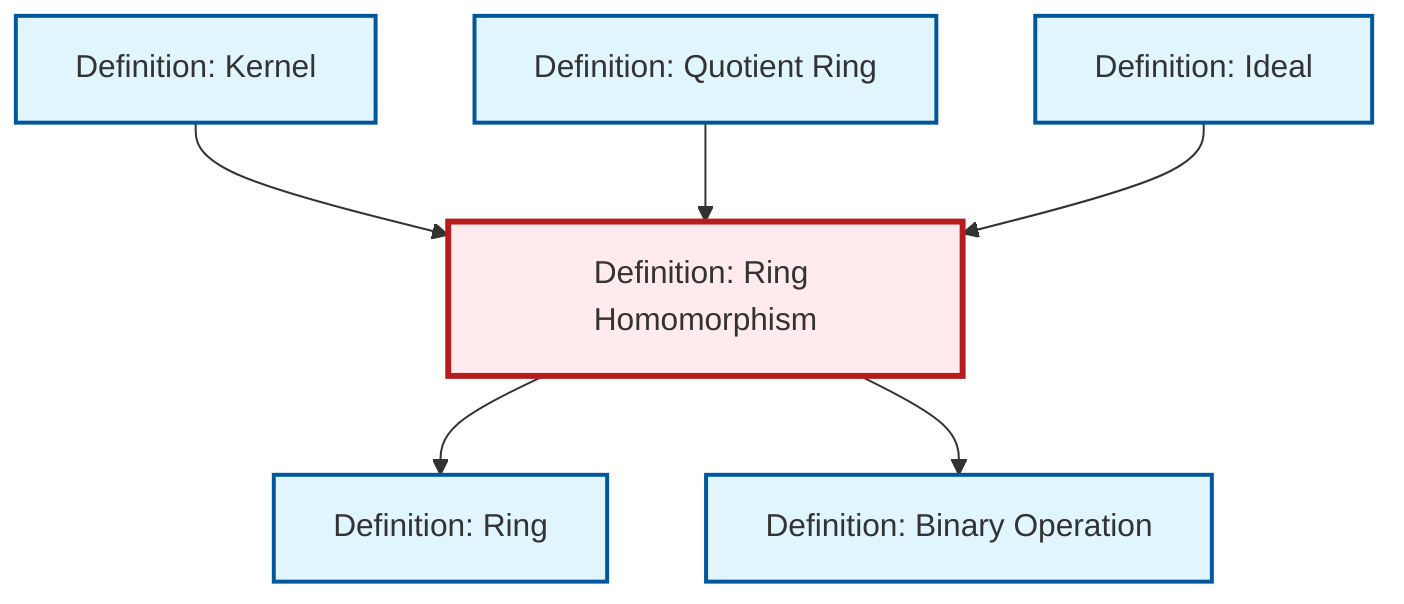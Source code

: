 graph TD
    classDef definition fill:#e1f5fe,stroke:#01579b,stroke-width:2px
    classDef theorem fill:#f3e5f5,stroke:#4a148c,stroke-width:2px
    classDef axiom fill:#fff3e0,stroke:#e65100,stroke-width:2px
    classDef example fill:#e8f5e9,stroke:#1b5e20,stroke-width:2px
    classDef current fill:#ffebee,stroke:#b71c1c,stroke-width:3px
    def-kernel["Definition: Kernel"]:::definition
    def-quotient-ring["Definition: Quotient Ring"]:::definition
    def-binary-operation["Definition: Binary Operation"]:::definition
    def-ring["Definition: Ring"]:::definition
    def-ideal["Definition: Ideal"]:::definition
    def-ring-homomorphism["Definition: Ring Homomorphism"]:::definition
    def-kernel --> def-ring-homomorphism
    def-quotient-ring --> def-ring-homomorphism
    def-ring-homomorphism --> def-ring
    def-ring-homomorphism --> def-binary-operation
    def-ideal --> def-ring-homomorphism
    class def-ring-homomorphism current